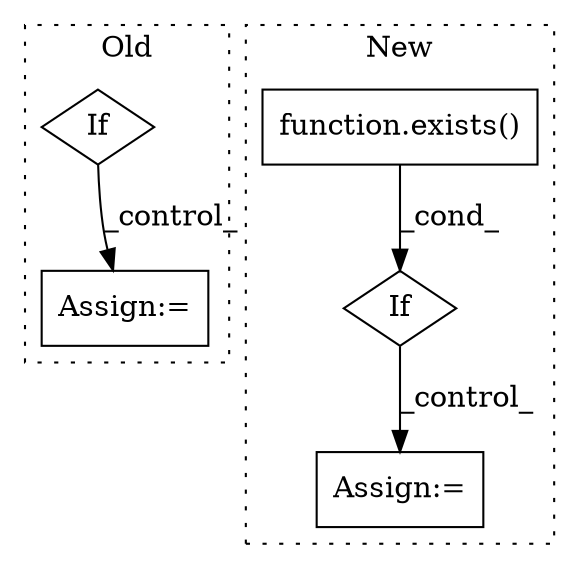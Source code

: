digraph G {
subgraph cluster0 {
1 [label="If" a="96" s="6833,6853" l="3,18" shape="diamond"];
4 [label="Assign:=" a="68" s="6880" l="3" shape="box"];
label = "Old";
style="dotted";
}
subgraph cluster1 {
2 [label="function.exists()" a="75" s="6371,6382" l="7,1" shape="box"];
3 [label="If" a="96" s="6368,6383" l="3,14" shape="diamond"];
5 [label="Assign:=" a="68" s="6401" l="3" shape="box"];
label = "New";
style="dotted";
}
1 -> 4 [label="_control_"];
2 -> 3 [label="_cond_"];
3 -> 5 [label="_control_"];
}